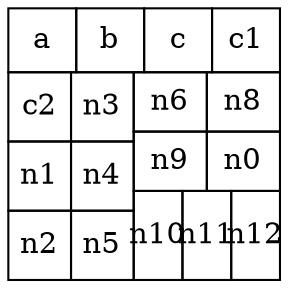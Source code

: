 digraph{
graph [layout=patchwork]    
a -> b;
a -> c;
a -> c1;
a -> c2;

b -> n1;
b -> n2;
b -> n3;

c -> n4;
c -> n5;
c -> n6;

c1 -> n8;
c1 -> n9;
c1 -> n0;

c2 -> n10;
c2 -> n11;
c2 -> n12;
}
